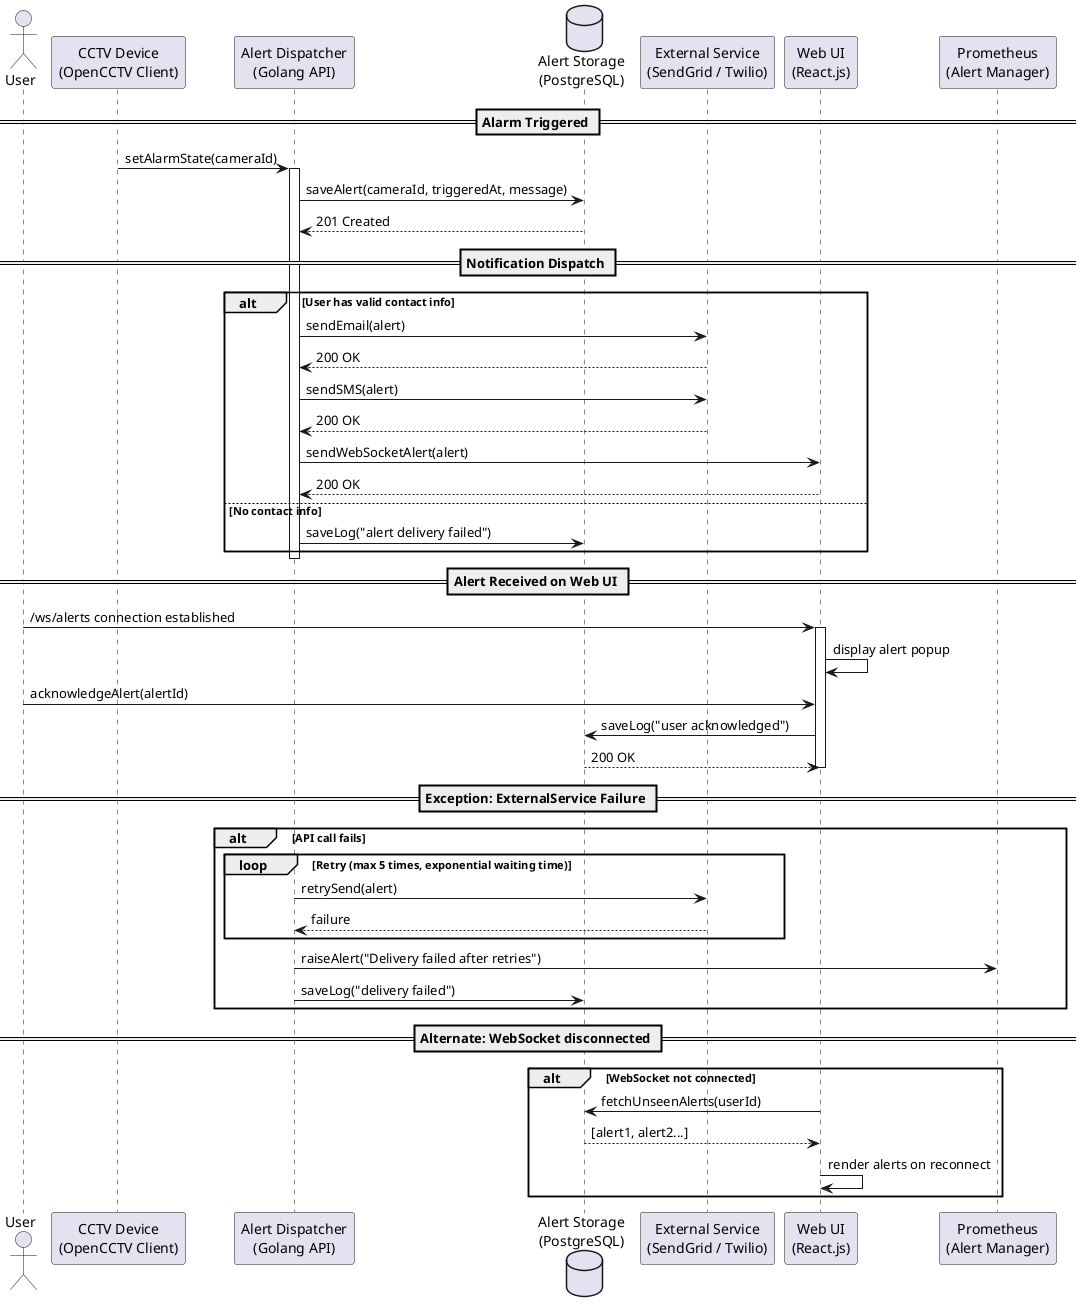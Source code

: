 @startuml
' 3.2.7_alarm_triggering_and_notification_dispatch.plantuml

actor User
participant "CCTV Device\n(OpenCCTV Client)" as CCTVDevice
participant "Alert Dispatcher\n(Golang API)" as AlertDispatcher
database "Alert Storage\n(PostgreSQL)" as AlertStorage
participant "External Service\n(SendGrid / Twilio)" as ExternalService
participant "Web UI\n(React.js)" as WebUI
participant "Prometheus\n(Alert Manager)" as Prometheus

== Alarm Triggered ==
CCTVDevice -> AlertDispatcher: setAlarmState(cameraId)
activate AlertDispatcher
AlertDispatcher -> AlertStorage: saveAlert(cameraId, triggeredAt, message)
AlertStorage --> AlertDispatcher: 201 Created

== Notification Dispatch ==
alt User has valid contact info
  AlertDispatcher -> ExternalService: sendEmail(alert)
  ExternalService --> AlertDispatcher: 200 OK

  AlertDispatcher -> ExternalService: sendSMS(alert)
  ExternalService --> AlertDispatcher: 200 OK

  AlertDispatcher -> WebUI: sendWebSocketAlert(alert)
  WebUI --> AlertDispatcher: 200 OK
else No contact info
  AlertDispatcher -> AlertStorage: saveLog("alert delivery failed")
end

deactivate AlertDispatcher

== Alert Received on Web UI ==
User -> WebUI: /ws/alerts connection established
activate WebUI
WebUI -> WebUI: display alert popup
User -> WebUI: acknowledgeAlert(alertId)
WebUI -> AlertStorage: saveLog("user acknowledged")
AlertStorage --> WebUI: 200 OK
deactivate WebUI

== Exception: ExternalService Failure ==
alt API call fails
  loop Retry (max 5 times, exponential waiting time)
    AlertDispatcher -> ExternalService: retrySend(alert)
    ExternalService --> AlertDispatcher: failure
  end
  AlertDispatcher -> Prometheus: raiseAlert("Delivery failed after retries")
  AlertDispatcher -> AlertStorage: saveLog("delivery failed")
end

== Alternate: WebSocket disconnected ==
alt WebSocket not connected
  WebUI -> AlertStorage: fetchUnseenAlerts(userId)
  AlertStorage --> WebUI: [alert1, alert2...]
  WebUI -> WebUI: render alerts on reconnect
end
@enduml
